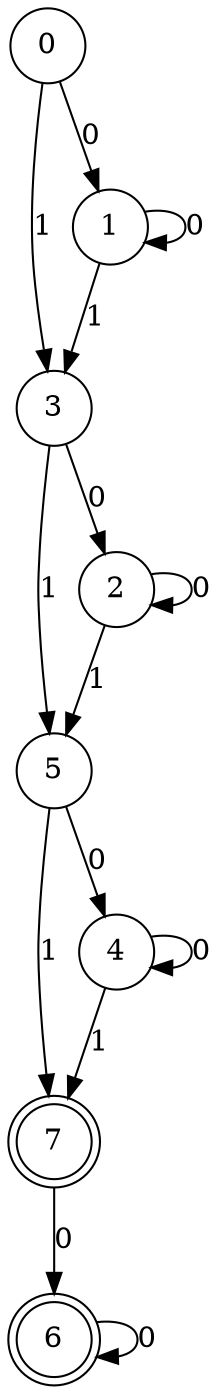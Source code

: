 digraph G {
6 [shape=doublecircle];
6 [shape=doublecircle];
6 [shape=doublecircle];
7 [shape=doublecircle];
7 [shape=doublecircle];
4 [shape=circle];
4 [shape=circle];
4 [shape=circle];
3 [shape=circle];
1 [shape=circle];
5 [shape=circle];
3 [shape=circle];
1 [shape=circle];
1 [shape=circle];
3 [shape=circle];
0 [shape=circle];
7 [shape=doublecircle];
5 [shape=circle];
1 [shape=circle];
0 [shape=circle];
5 [shape=circle];
2 [shape=circle];
2 [shape=circle];
3 [shape=circle];
2 [shape=circle];
2 [shape=circle];
4 [shape=circle];
5 [shape=circle];
6->6  [label=0];
7->6  [label=0];
4->7  [label=1];
4->4  [label=0];
1->3  [label=1];
3->5  [label=1];
1->1  [label=0];
0->3  [label=1];
5->7  [label=1];
0->1  [label=0];
2->5  [label=1];
3->2  [label=0];
2->2  [label=0];
5->4  [label=0];
}
